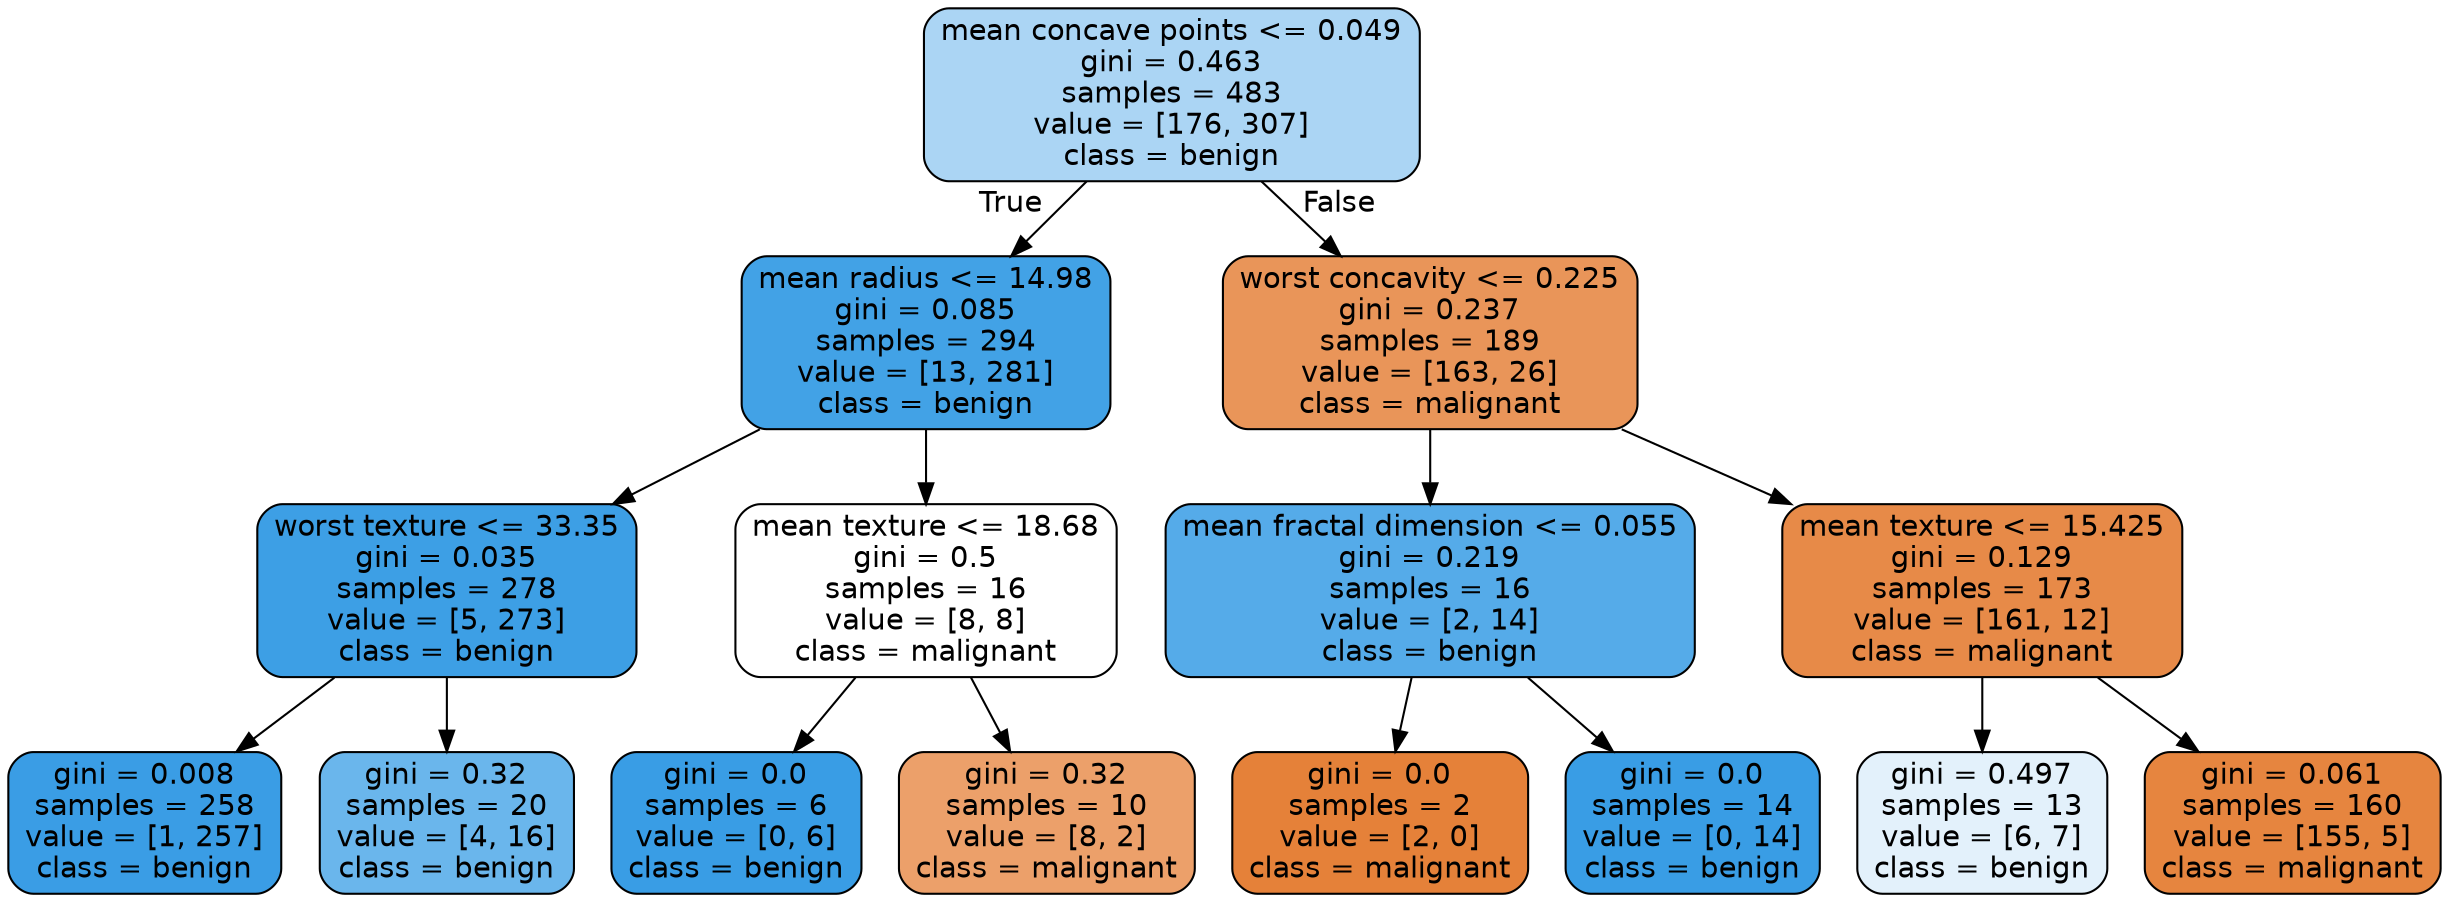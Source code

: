 digraph Tree {
node [shape=box, style="filled, rounded", color="black", fontname="helvetica"] ;
edge [fontname="helvetica"] ;
0 [label="mean concave points <= 0.049\ngini = 0.463\nsamples = 483\nvalue = [176, 307]\nclass = benign", fillcolor="#abd5f4"] ;
1 [label="mean radius <= 14.98\ngini = 0.085\nsamples = 294\nvalue = [13, 281]\nclass = benign", fillcolor="#42a2e6"] ;
0 -> 1 [labeldistance=2.5, labelangle=45, headlabel="True"] ;
2 [label="worst texture <= 33.35\ngini = 0.035\nsamples = 278\nvalue = [5, 273]\nclass = benign", fillcolor="#3d9fe5"] ;
1 -> 2 ;
3 [label="gini = 0.008\nsamples = 258\nvalue = [1, 257]\nclass = benign", fillcolor="#3a9de5"] ;
2 -> 3 ;
4 [label="gini = 0.32\nsamples = 20\nvalue = [4, 16]\nclass = benign", fillcolor="#6ab6ec"] ;
2 -> 4 ;
5 [label="mean texture <= 18.68\ngini = 0.5\nsamples = 16\nvalue = [8, 8]\nclass = malignant", fillcolor="#ffffff"] ;
1 -> 5 ;
6 [label="gini = 0.0\nsamples = 6\nvalue = [0, 6]\nclass = benign", fillcolor="#399de5"] ;
5 -> 6 ;
7 [label="gini = 0.32\nsamples = 10\nvalue = [8, 2]\nclass = malignant", fillcolor="#eca06a"] ;
5 -> 7 ;
8 [label="worst concavity <= 0.225\ngini = 0.237\nsamples = 189\nvalue = [163, 26]\nclass = malignant", fillcolor="#e99559"] ;
0 -> 8 [labeldistance=2.5, labelangle=-45, headlabel="False"] ;
9 [label="mean fractal dimension <= 0.055\ngini = 0.219\nsamples = 16\nvalue = [2, 14]\nclass = benign", fillcolor="#55abe9"] ;
8 -> 9 ;
10 [label="gini = 0.0\nsamples = 2\nvalue = [2, 0]\nclass = malignant", fillcolor="#e58139"] ;
9 -> 10 ;
11 [label="gini = 0.0\nsamples = 14\nvalue = [0, 14]\nclass = benign", fillcolor="#399de5"] ;
9 -> 11 ;
12 [label="mean texture <= 15.425\ngini = 0.129\nsamples = 173\nvalue = [161, 12]\nclass = malignant", fillcolor="#e78a48"] ;
8 -> 12 ;
13 [label="gini = 0.497\nsamples = 13\nvalue = [6, 7]\nclass = benign", fillcolor="#e3f1fb"] ;
12 -> 13 ;
14 [label="gini = 0.061\nsamples = 160\nvalue = [155, 5]\nclass = malignant", fillcolor="#e6853f"] ;
12 -> 14 ;
}